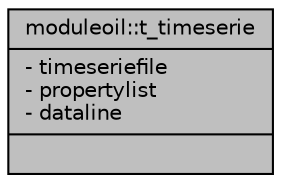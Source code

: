 digraph "moduleoil::t_timeserie"
{
 // LATEX_PDF_SIZE
  edge [fontname="Helvetica",fontsize="10",labelfontname="Helvetica",labelfontsize="10"];
  node [fontname="Helvetica",fontsize="10",shape=record];
  Node1 [label="{moduleoil::t_timeserie\n|- timeseriefile\l- propertylist\l- dataline\l|}",height=0.2,width=0.4,color="black", fillcolor="grey75", style="filled", fontcolor="black",tooltip=" "];
}
